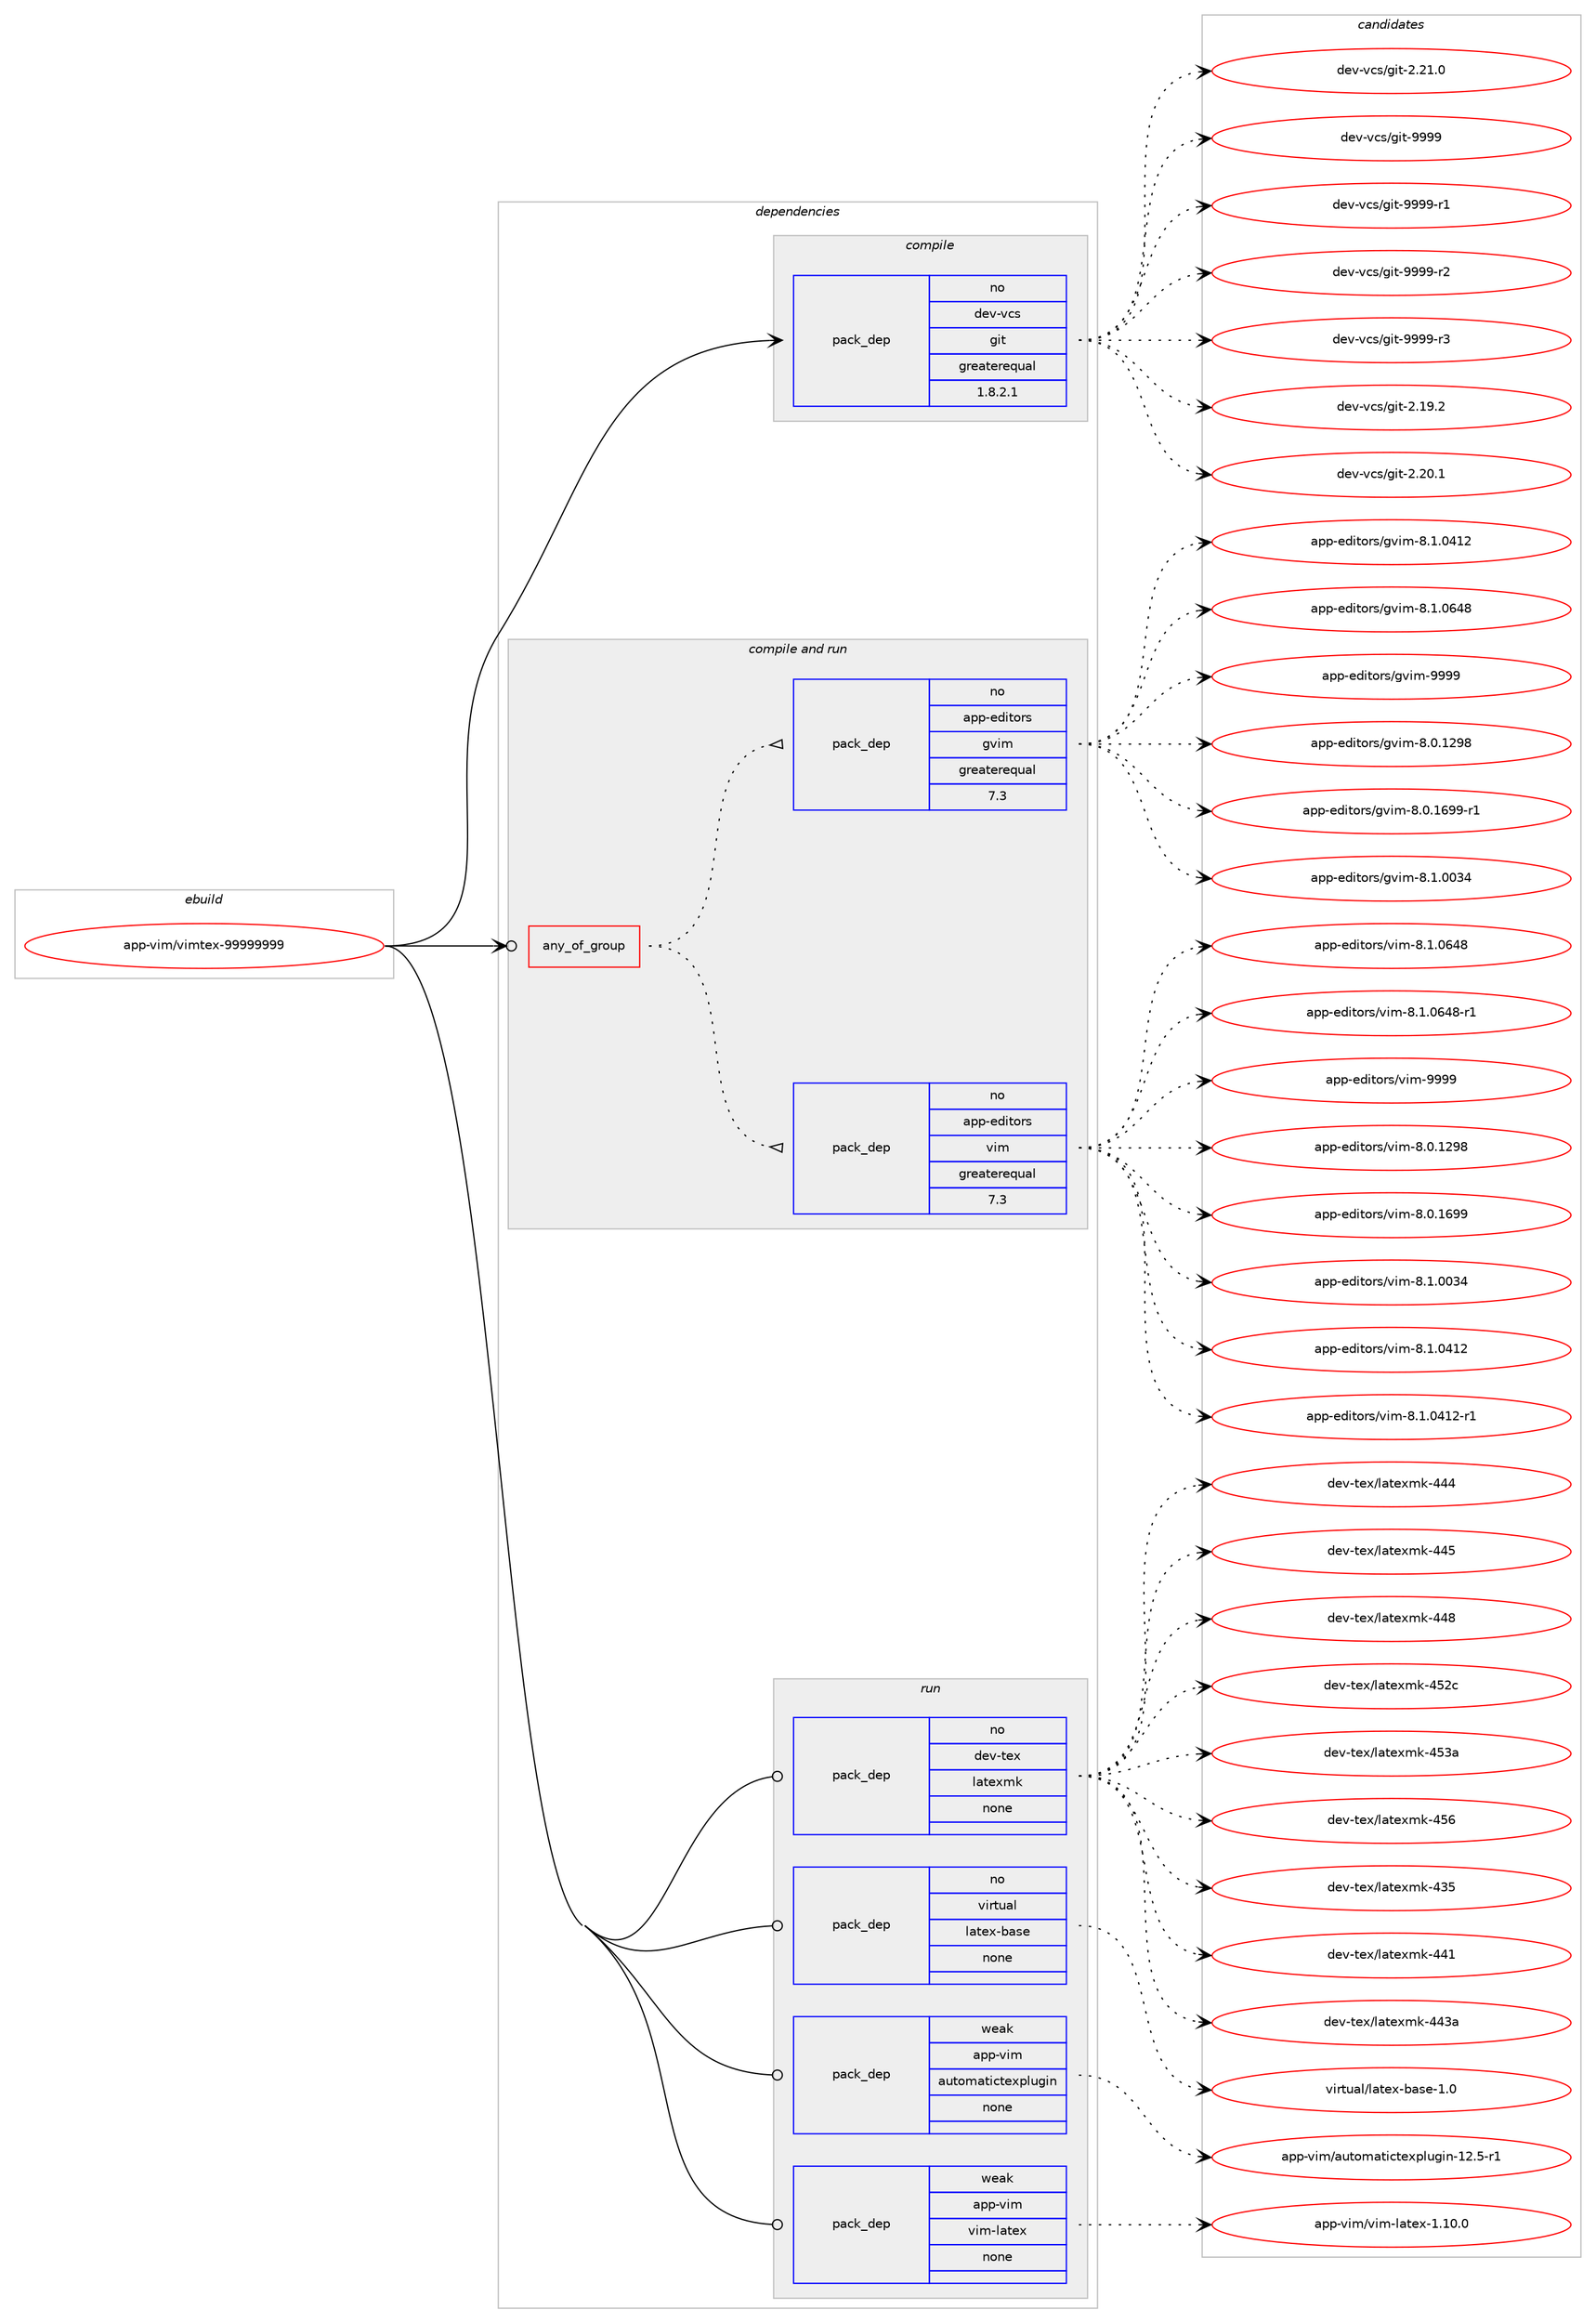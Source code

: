 digraph prolog {

# *************
# Graph options
# *************

newrank=true;
concentrate=true;
compound=true;
graph [rankdir=LR,fontname=Helvetica,fontsize=10,ranksep=1.5];#, ranksep=2.5, nodesep=0.2];
edge  [arrowhead=vee];
node  [fontname=Helvetica,fontsize=10];

# **********
# The ebuild
# **********

subgraph cluster_leftcol {
color=gray;
rank=same;
label=<<i>ebuild</i>>;
id [label="app-vim/vimtex-99999999", color=red, width=4, href="../app-vim/vimtex-99999999.svg"];
}

# ****************
# The dependencies
# ****************

subgraph cluster_midcol {
color=gray;
label=<<i>dependencies</i>>;
subgraph cluster_compile {
fillcolor="#eeeeee";
style=filled;
label=<<i>compile</i>>;
subgraph pack937658 {
dependency1314917 [label=<<TABLE BORDER="0" CELLBORDER="1" CELLSPACING="0" CELLPADDING="4" WIDTH="220"><TR><TD ROWSPAN="6" CELLPADDING="30">pack_dep</TD></TR><TR><TD WIDTH="110">no</TD></TR><TR><TD>dev-vcs</TD></TR><TR><TD>git</TD></TR><TR><TD>greaterequal</TD></TR><TR><TD>1.8.2.1</TD></TR></TABLE>>, shape=none, color=blue];
}
id:e -> dependency1314917:w [weight=20,style="solid",arrowhead="vee"];
}
subgraph cluster_compileandrun {
fillcolor="#eeeeee";
style=filled;
label=<<i>compile and run</i>>;
subgraph any20286 {
dependency1314918 [label=<<TABLE BORDER="0" CELLBORDER="1" CELLSPACING="0" CELLPADDING="4"><TR><TD CELLPADDING="10">any_of_group</TD></TR></TABLE>>, shape=none, color=red];subgraph pack937659 {
dependency1314919 [label=<<TABLE BORDER="0" CELLBORDER="1" CELLSPACING="0" CELLPADDING="4" WIDTH="220"><TR><TD ROWSPAN="6" CELLPADDING="30">pack_dep</TD></TR><TR><TD WIDTH="110">no</TD></TR><TR><TD>app-editors</TD></TR><TR><TD>vim</TD></TR><TR><TD>greaterequal</TD></TR><TR><TD>7.3</TD></TR></TABLE>>, shape=none, color=blue];
}
dependency1314918:e -> dependency1314919:w [weight=20,style="dotted",arrowhead="oinv"];
subgraph pack937660 {
dependency1314920 [label=<<TABLE BORDER="0" CELLBORDER="1" CELLSPACING="0" CELLPADDING="4" WIDTH="220"><TR><TD ROWSPAN="6" CELLPADDING="30">pack_dep</TD></TR><TR><TD WIDTH="110">no</TD></TR><TR><TD>app-editors</TD></TR><TR><TD>gvim</TD></TR><TR><TD>greaterequal</TD></TR><TR><TD>7.3</TD></TR></TABLE>>, shape=none, color=blue];
}
dependency1314918:e -> dependency1314920:w [weight=20,style="dotted",arrowhead="oinv"];
}
id:e -> dependency1314918:w [weight=20,style="solid",arrowhead="odotvee"];
}
subgraph cluster_run {
fillcolor="#eeeeee";
style=filled;
label=<<i>run</i>>;
subgraph pack937661 {
dependency1314921 [label=<<TABLE BORDER="0" CELLBORDER="1" CELLSPACING="0" CELLPADDING="4" WIDTH="220"><TR><TD ROWSPAN="6" CELLPADDING="30">pack_dep</TD></TR><TR><TD WIDTH="110">no</TD></TR><TR><TD>dev-tex</TD></TR><TR><TD>latexmk</TD></TR><TR><TD>none</TD></TR><TR><TD></TD></TR></TABLE>>, shape=none, color=blue];
}
id:e -> dependency1314921:w [weight=20,style="solid",arrowhead="odot"];
subgraph pack937662 {
dependency1314922 [label=<<TABLE BORDER="0" CELLBORDER="1" CELLSPACING="0" CELLPADDING="4" WIDTH="220"><TR><TD ROWSPAN="6" CELLPADDING="30">pack_dep</TD></TR><TR><TD WIDTH="110">no</TD></TR><TR><TD>virtual</TD></TR><TR><TD>latex-base</TD></TR><TR><TD>none</TD></TR><TR><TD></TD></TR></TABLE>>, shape=none, color=blue];
}
id:e -> dependency1314922:w [weight=20,style="solid",arrowhead="odot"];
subgraph pack937663 {
dependency1314923 [label=<<TABLE BORDER="0" CELLBORDER="1" CELLSPACING="0" CELLPADDING="4" WIDTH="220"><TR><TD ROWSPAN="6" CELLPADDING="30">pack_dep</TD></TR><TR><TD WIDTH="110">weak</TD></TR><TR><TD>app-vim</TD></TR><TR><TD>automatictexplugin</TD></TR><TR><TD>none</TD></TR><TR><TD></TD></TR></TABLE>>, shape=none, color=blue];
}
id:e -> dependency1314923:w [weight=20,style="solid",arrowhead="odot"];
subgraph pack937664 {
dependency1314924 [label=<<TABLE BORDER="0" CELLBORDER="1" CELLSPACING="0" CELLPADDING="4" WIDTH="220"><TR><TD ROWSPAN="6" CELLPADDING="30">pack_dep</TD></TR><TR><TD WIDTH="110">weak</TD></TR><TR><TD>app-vim</TD></TR><TR><TD>vim-latex</TD></TR><TR><TD>none</TD></TR><TR><TD></TD></TR></TABLE>>, shape=none, color=blue];
}
id:e -> dependency1314924:w [weight=20,style="solid",arrowhead="odot"];
}
}

# **************
# The candidates
# **************

subgraph cluster_choices {
rank=same;
color=gray;
label=<<i>candidates</i>>;

subgraph choice937658 {
color=black;
nodesep=1;
choice10010111845118991154710310511645504649574650 [label="dev-vcs/git-2.19.2", color=red, width=4,href="../dev-vcs/git-2.19.2.svg"];
choice10010111845118991154710310511645504650484649 [label="dev-vcs/git-2.20.1", color=red, width=4,href="../dev-vcs/git-2.20.1.svg"];
choice10010111845118991154710310511645504650494648 [label="dev-vcs/git-2.21.0", color=red, width=4,href="../dev-vcs/git-2.21.0.svg"];
choice1001011184511899115471031051164557575757 [label="dev-vcs/git-9999", color=red, width=4,href="../dev-vcs/git-9999.svg"];
choice10010111845118991154710310511645575757574511449 [label="dev-vcs/git-9999-r1", color=red, width=4,href="../dev-vcs/git-9999-r1.svg"];
choice10010111845118991154710310511645575757574511450 [label="dev-vcs/git-9999-r2", color=red, width=4,href="../dev-vcs/git-9999-r2.svg"];
choice10010111845118991154710310511645575757574511451 [label="dev-vcs/git-9999-r3", color=red, width=4,href="../dev-vcs/git-9999-r3.svg"];
dependency1314917:e -> choice10010111845118991154710310511645504649574650:w [style=dotted,weight="100"];
dependency1314917:e -> choice10010111845118991154710310511645504650484649:w [style=dotted,weight="100"];
dependency1314917:e -> choice10010111845118991154710310511645504650494648:w [style=dotted,weight="100"];
dependency1314917:e -> choice1001011184511899115471031051164557575757:w [style=dotted,weight="100"];
dependency1314917:e -> choice10010111845118991154710310511645575757574511449:w [style=dotted,weight="100"];
dependency1314917:e -> choice10010111845118991154710310511645575757574511450:w [style=dotted,weight="100"];
dependency1314917:e -> choice10010111845118991154710310511645575757574511451:w [style=dotted,weight="100"];
}
subgraph choice937659 {
color=black;
nodesep=1;
choice971121124510110010511611111411547118105109455646484649505756 [label="app-editors/vim-8.0.1298", color=red, width=4,href="../app-editors/vim-8.0.1298.svg"];
choice971121124510110010511611111411547118105109455646484649545757 [label="app-editors/vim-8.0.1699", color=red, width=4,href="../app-editors/vim-8.0.1699.svg"];
choice971121124510110010511611111411547118105109455646494648485152 [label="app-editors/vim-8.1.0034", color=red, width=4,href="../app-editors/vim-8.1.0034.svg"];
choice971121124510110010511611111411547118105109455646494648524950 [label="app-editors/vim-8.1.0412", color=red, width=4,href="../app-editors/vim-8.1.0412.svg"];
choice9711211245101100105116111114115471181051094556464946485249504511449 [label="app-editors/vim-8.1.0412-r1", color=red, width=4,href="../app-editors/vim-8.1.0412-r1.svg"];
choice971121124510110010511611111411547118105109455646494648545256 [label="app-editors/vim-8.1.0648", color=red, width=4,href="../app-editors/vim-8.1.0648.svg"];
choice9711211245101100105116111114115471181051094556464946485452564511449 [label="app-editors/vim-8.1.0648-r1", color=red, width=4,href="../app-editors/vim-8.1.0648-r1.svg"];
choice9711211245101100105116111114115471181051094557575757 [label="app-editors/vim-9999", color=red, width=4,href="../app-editors/vim-9999.svg"];
dependency1314919:e -> choice971121124510110010511611111411547118105109455646484649505756:w [style=dotted,weight="100"];
dependency1314919:e -> choice971121124510110010511611111411547118105109455646484649545757:w [style=dotted,weight="100"];
dependency1314919:e -> choice971121124510110010511611111411547118105109455646494648485152:w [style=dotted,weight="100"];
dependency1314919:e -> choice971121124510110010511611111411547118105109455646494648524950:w [style=dotted,weight="100"];
dependency1314919:e -> choice9711211245101100105116111114115471181051094556464946485249504511449:w [style=dotted,weight="100"];
dependency1314919:e -> choice971121124510110010511611111411547118105109455646494648545256:w [style=dotted,weight="100"];
dependency1314919:e -> choice9711211245101100105116111114115471181051094556464946485452564511449:w [style=dotted,weight="100"];
dependency1314919:e -> choice9711211245101100105116111114115471181051094557575757:w [style=dotted,weight="100"];
}
subgraph choice937660 {
color=black;
nodesep=1;
choice971121124510110010511611111411547103118105109455646484649505756 [label="app-editors/gvim-8.0.1298", color=red, width=4,href="../app-editors/gvim-8.0.1298.svg"];
choice9711211245101100105116111114115471031181051094556464846495457574511449 [label="app-editors/gvim-8.0.1699-r1", color=red, width=4,href="../app-editors/gvim-8.0.1699-r1.svg"];
choice971121124510110010511611111411547103118105109455646494648485152 [label="app-editors/gvim-8.1.0034", color=red, width=4,href="../app-editors/gvim-8.1.0034.svg"];
choice971121124510110010511611111411547103118105109455646494648524950 [label="app-editors/gvim-8.1.0412", color=red, width=4,href="../app-editors/gvim-8.1.0412.svg"];
choice971121124510110010511611111411547103118105109455646494648545256 [label="app-editors/gvim-8.1.0648", color=red, width=4,href="../app-editors/gvim-8.1.0648.svg"];
choice9711211245101100105116111114115471031181051094557575757 [label="app-editors/gvim-9999", color=red, width=4,href="../app-editors/gvim-9999.svg"];
dependency1314920:e -> choice971121124510110010511611111411547103118105109455646484649505756:w [style=dotted,weight="100"];
dependency1314920:e -> choice9711211245101100105116111114115471031181051094556464846495457574511449:w [style=dotted,weight="100"];
dependency1314920:e -> choice971121124510110010511611111411547103118105109455646494648485152:w [style=dotted,weight="100"];
dependency1314920:e -> choice971121124510110010511611111411547103118105109455646494648524950:w [style=dotted,weight="100"];
dependency1314920:e -> choice971121124510110010511611111411547103118105109455646494648545256:w [style=dotted,weight="100"];
dependency1314920:e -> choice9711211245101100105116111114115471031181051094557575757:w [style=dotted,weight="100"];
}
subgraph choice937661 {
color=black;
nodesep=1;
choice10010111845116101120471089711610112010910745525153 [label="dev-tex/latexmk-435", color=red, width=4,href="../dev-tex/latexmk-435.svg"];
choice10010111845116101120471089711610112010910745525249 [label="dev-tex/latexmk-441", color=red, width=4,href="../dev-tex/latexmk-441.svg"];
choice1001011184511610112047108971161011201091074552525197 [label="dev-tex/latexmk-443a", color=red, width=4,href="../dev-tex/latexmk-443a.svg"];
choice10010111845116101120471089711610112010910745525252 [label="dev-tex/latexmk-444", color=red, width=4,href="../dev-tex/latexmk-444.svg"];
choice10010111845116101120471089711610112010910745525253 [label="dev-tex/latexmk-445", color=red, width=4,href="../dev-tex/latexmk-445.svg"];
choice10010111845116101120471089711610112010910745525256 [label="dev-tex/latexmk-448", color=red, width=4,href="../dev-tex/latexmk-448.svg"];
choice1001011184511610112047108971161011201091074552535099 [label="dev-tex/latexmk-452c", color=red, width=4,href="../dev-tex/latexmk-452c.svg"];
choice1001011184511610112047108971161011201091074552535197 [label="dev-tex/latexmk-453a", color=red, width=4,href="../dev-tex/latexmk-453a.svg"];
choice10010111845116101120471089711610112010910745525354 [label="dev-tex/latexmk-456", color=red, width=4,href="../dev-tex/latexmk-456.svg"];
dependency1314921:e -> choice10010111845116101120471089711610112010910745525153:w [style=dotted,weight="100"];
dependency1314921:e -> choice10010111845116101120471089711610112010910745525249:w [style=dotted,weight="100"];
dependency1314921:e -> choice1001011184511610112047108971161011201091074552525197:w [style=dotted,weight="100"];
dependency1314921:e -> choice10010111845116101120471089711610112010910745525252:w [style=dotted,weight="100"];
dependency1314921:e -> choice10010111845116101120471089711610112010910745525253:w [style=dotted,weight="100"];
dependency1314921:e -> choice10010111845116101120471089711610112010910745525256:w [style=dotted,weight="100"];
dependency1314921:e -> choice1001011184511610112047108971161011201091074552535099:w [style=dotted,weight="100"];
dependency1314921:e -> choice1001011184511610112047108971161011201091074552535197:w [style=dotted,weight="100"];
dependency1314921:e -> choice10010111845116101120471089711610112010910745525354:w [style=dotted,weight="100"];
}
subgraph choice937662 {
color=black;
nodesep=1;
choice11810511411611797108471089711610112045989711510145494648 [label="virtual/latex-base-1.0", color=red, width=4,href="../virtual/latex-base-1.0.svg"];
dependency1314922:e -> choice11810511411611797108471089711610112045989711510145494648:w [style=dotted,weight="100"];
}
subgraph choice937663 {
color=black;
nodesep=1;
choice97112112451181051094797117116111109971161059911610112011210811710310511045495046534511449 [label="app-vim/automatictexplugin-12.5-r1", color=red, width=4,href="../app-vim/automatictexplugin-12.5-r1.svg"];
dependency1314923:e -> choice97112112451181051094797117116111109971161059911610112011210811710310511045495046534511449:w [style=dotted,weight="100"];
}
subgraph choice937664 {
color=black;
nodesep=1;
choice971121124511810510947118105109451089711610112045494649484648 [label="app-vim/vim-latex-1.10.0", color=red, width=4,href="../app-vim/vim-latex-1.10.0.svg"];
dependency1314924:e -> choice971121124511810510947118105109451089711610112045494649484648:w [style=dotted,weight="100"];
}
}

}
